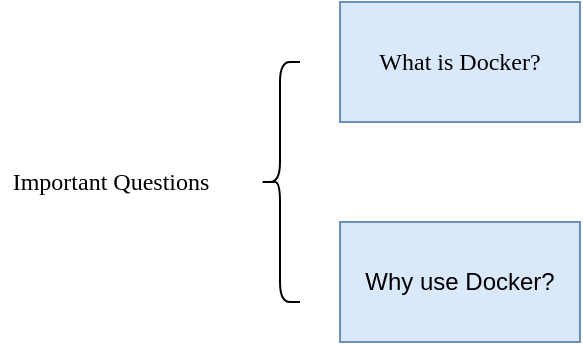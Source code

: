 <mxfile version="14.4.2" type="github" pages="3">
  <diagram id="IXYA-VH4GcHmfqwwmLT4" name="01 why">
    <mxGraphModel dx="782" dy="469" grid="1" gridSize="10" guides="1" tooltips="1" connect="1" arrows="1" fold="1" page="1" pageScale="1" pageWidth="850" pageHeight="1100" math="0" shadow="0">
      <root>
        <mxCell id="0" />
        <mxCell id="1" parent="0" />
        <mxCell id="5odKVzJwrmEe3eJST_F9-1" value="What is Docker?" style="rounded=0;whiteSpace=wrap;html=1;fontFamily=Times New Roman;fillColor=#dae8fc;strokeColor=#6c8ebf;" vertex="1" parent="1">
          <mxGeometry x="330" y="110" width="120" height="60" as="geometry" />
        </mxCell>
        <mxCell id="5odKVzJwrmEe3eJST_F9-2" value="Why use Docker?" style="rounded=0;whiteSpace=wrap;html=1;fillColor=#dae8fc;strokeColor=#6c8ebf;" vertex="1" parent="1">
          <mxGeometry x="330" y="220" width="120" height="60" as="geometry" />
        </mxCell>
        <mxCell id="5odKVzJwrmEe3eJST_F9-3" value="" style="shape=curlyBracket;whiteSpace=wrap;html=1;rounded=1;fontFamily=Times New Roman;" vertex="1" parent="1">
          <mxGeometry x="290" y="140" width="20" height="120" as="geometry" />
        </mxCell>
        <mxCell id="5odKVzJwrmEe3eJST_F9-4" value="Important Questions" style="text;html=1;align=center;verticalAlign=middle;resizable=0;points=[];autosize=1;fontFamily=Times New Roman;" vertex="1" parent="1">
          <mxGeometry x="160" y="190" width="110" height="20" as="geometry" />
        </mxCell>
      </root>
    </mxGraphModel>
  </diagram>
  <diagram id="ZGM-0nwSDhNzPbk_lqMr" name="02-flow">
    <mxGraphModel dx="782" dy="469" grid="1" gridSize="10" guides="1" tooltips="1" connect="1" arrows="1" fold="1" page="1" pageScale="1" pageWidth="850" pageHeight="1100" math="0" shadow="0">
      <root>
        <mxCell id="SJcsf3ZbrBtdSOstvtPI-0" />
        <mxCell id="SJcsf3ZbrBtdSOstvtPI-1" parent="SJcsf3ZbrBtdSOstvtPI-0" />
        <mxCell id="SJcsf3ZbrBtdSOstvtPI-2" value="Run Installer" style="rounded=0;whiteSpace=wrap;html=1;fontFamily=Times New Roman;" vertex="1" parent="SJcsf3ZbrBtdSOstvtPI-1">
          <mxGeometry x="350" y="110" width="190" height="40" as="geometry" />
        </mxCell>
        <mxCell id="SJcsf3ZbrBtdSOstvtPI-6" value="Get Error Message During Instalation" style="rounded=0;whiteSpace=wrap;html=1;fontFamily=Times New Roman;fillColor=#ffe6cc;strokeColor=#d79b00;" vertex="1" parent="SJcsf3ZbrBtdSOstvtPI-1">
          <mxGeometry x="350" y="160" width="190" height="40" as="geometry" />
        </mxCell>
        <mxCell id="SJcsf3ZbrBtdSOstvtPI-7" value="Troubleshoot Issue" style="rounded=0;whiteSpace=wrap;html=1;fontFamily=Times New Roman;" vertex="1" parent="SJcsf3ZbrBtdSOstvtPI-1">
          <mxGeometry x="350" y="210" width="190" height="40" as="geometry" />
        </mxCell>
        <mxCell id="SJcsf3ZbrBtdSOstvtPI-8" value="Rerun Installer" style="rounded=0;whiteSpace=wrap;html=1;fontFamily=Times New Roman;" vertex="1" parent="SJcsf3ZbrBtdSOstvtPI-1">
          <mxGeometry x="350" y="260" width="190" height="40" as="geometry" />
        </mxCell>
        <mxCell id="SJcsf3ZbrBtdSOstvtPI-9" value="Get Another Error" style="rounded=0;whiteSpace=wrap;html=1;fontFamily=Times New Roman;fillColor=#ffe6cc;strokeColor=#d79b00;" vertex="1" parent="SJcsf3ZbrBtdSOstvtPI-1">
          <mxGeometry x="350" y="310" width="190" height="40" as="geometry" />
        </mxCell>
        <mxCell id="SJcsf3ZbrBtdSOstvtPI-10" value="Download Installer" style="rounded=0;whiteSpace=wrap;html=1;fontFamily=Times New Roman;" vertex="1" parent="SJcsf3ZbrBtdSOstvtPI-1">
          <mxGeometry x="350" y="60" width="190" height="40" as="geometry" />
        </mxCell>
        <mxCell id="4TxbbunvJ4bK0wKLfAtJ-0" value="Installing Software" style="text;html=1;align=center;verticalAlign=middle;resizable=0;points=[];autosize=1;fontFamily=Times New Roman;" vertex="1" parent="SJcsf3ZbrBtdSOstvtPI-1">
          <mxGeometry x="390" y="30" width="110" height="20" as="geometry" />
        </mxCell>
        <mxCell id="4TxbbunvJ4bK0wKLfAtJ-2" value="" style="endArrow=classic;html=1;fontFamily=Times New Roman;" edge="1" parent="SJcsf3ZbrBtdSOstvtPI-1">
          <mxGeometry width="50" height="50" relative="1" as="geometry">
            <mxPoint x="320" y="60" as="sourcePoint" />
            <mxPoint x="320" y="350" as="targetPoint" />
          </mxGeometry>
        </mxCell>
        <mxCell id="qqGju3FwmtPXs_5jeaIO-0" value="This is What Docker is Trying to fix" style="rounded=0;whiteSpace=wrap;html=1;fontFamily=Times New Roman;fillColor=#dae8fc;strokeColor=#6c8ebf;" vertex="1" parent="SJcsf3ZbrBtdSOstvtPI-1">
          <mxGeometry x="590" y="60" width="150" height="90" as="geometry" />
        </mxCell>
      </root>
    </mxGraphModel>
  </diagram>
  <diagram id="t7RdeUDwJyEEnRF3t1-F" name="03-why">
    <mxGraphModel dx="782" dy="469" grid="1" gridSize="10" guides="1" tooltips="1" connect="1" arrows="1" fold="1" page="1" pageScale="1" pageWidth="850" pageHeight="1100" math="0" shadow="0">
      <root>
        <mxCell id="PiQ4ZxR87ivRTPmtmFsQ-0" />
        <mxCell id="PiQ4ZxR87ivRTPmtmFsQ-1" parent="PiQ4ZxR87ivRTPmtmFsQ-0" />
        <mxCell id="eHyTNwWpKLwyNv2ZJlYW-2" value="" style="edgeStyle=orthogonalEdgeStyle;rounded=0;orthogonalLoop=1;jettySize=auto;html=1;fontFamily=Times New Roman;" edge="1" parent="PiQ4ZxR87ivRTPmtmFsQ-1" source="eHyTNwWpKLwyNv2ZJlYW-0" target="eHyTNwWpKLwyNv2ZJlYW-1">
          <mxGeometry relative="1" as="geometry" />
        </mxCell>
        <mxCell id="eHyTNwWpKLwyNv2ZJlYW-0" value="Why use Docker?" style="rounded=0;whiteSpace=wrap;html=1;fontFamily=Times New Roman;" vertex="1" parent="PiQ4ZxR87ivRTPmtmFsQ-1">
          <mxGeometry x="240" y="200" width="120" height="60" as="geometry" />
        </mxCell>
        <mxCell id="eHyTNwWpKLwyNv2ZJlYW-1" value="Docker makes it really easy to install and run software without worrying about setup or dependencies" style="rounded=0;whiteSpace=wrap;html=1;fontFamily=Times New Roman;" vertex="1" parent="PiQ4ZxR87ivRTPmtmFsQ-1">
          <mxGeometry x="440" y="200" width="240" height="60" as="geometry" />
        </mxCell>
      </root>
    </mxGraphModel>
  </diagram>
</mxfile>
